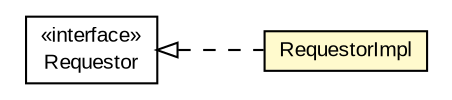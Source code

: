 #!/usr/local/bin/dot
#
# Class diagram 
# Generated by UMLGraph version R5_6-24-gf6e263 (http://www.umlgraph.org/)
#

digraph G {
	edge [fontname="arial",fontsize=10,labelfontname="arial",labelfontsize=10];
	node [fontname="arial",fontsize=10,shape=plaintext];
	nodesep=0.25;
	ranksep=0.5;
	rankdir=LR;
	// io.reinert.requestor.RequestorImpl
	c9654 [label=<<table title="io.reinert.requestor.RequestorImpl" border="0" cellborder="1" cellspacing="0" cellpadding="2" port="p" bgcolor="lemonChiffon" href="./RequestorImpl.html">
		<tr><td><table border="0" cellspacing="0" cellpadding="1">
<tr><td align="center" balign="center"> RequestorImpl </td></tr>
		</table></td></tr>
		</table>>, URL="./RequestorImpl.html", fontname="arial", fontcolor="black", fontsize=10.0];
	// io.reinert.requestor.Requestor
	c9656 [label=<<table title="io.reinert.requestor.Requestor" border="0" cellborder="1" cellspacing="0" cellpadding="2" port="p" href="./Requestor.html">
		<tr><td><table border="0" cellspacing="0" cellpadding="1">
<tr><td align="center" balign="center"> &#171;interface&#187; </td></tr>
<tr><td align="center" balign="center"> Requestor </td></tr>
		</table></td></tr>
		</table>>, URL="./Requestor.html", fontname="arial", fontcolor="black", fontsize=10.0];
	//io.reinert.requestor.RequestorImpl implements io.reinert.requestor.Requestor
	c9656:p -> c9654:p [dir=back,arrowtail=empty,style=dashed];
}


